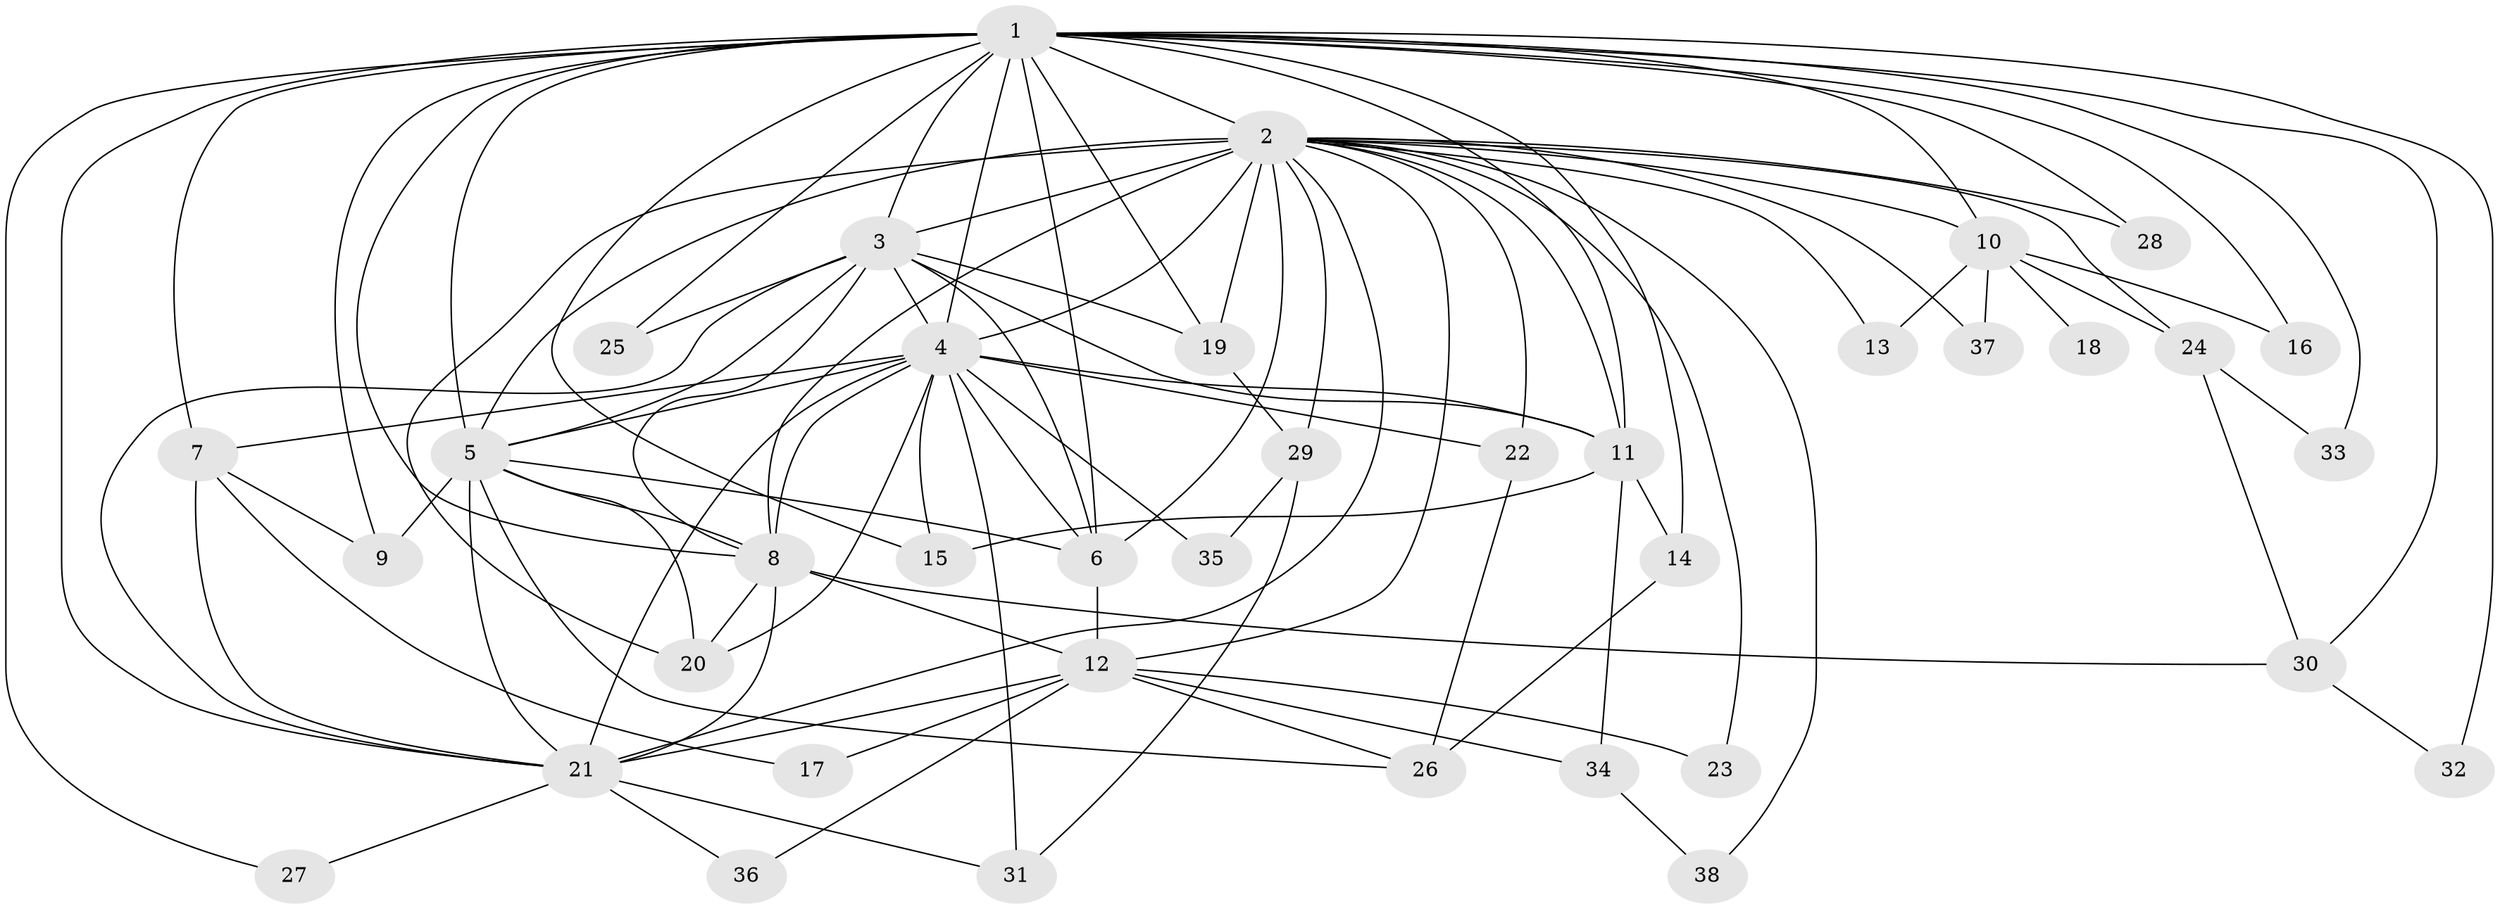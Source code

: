 // original degree distribution, {14: 0.02666666666666667, 26: 0.013333333333333334, 13: 0.013333333333333334, 19: 0.013333333333333334, 15: 0.013333333333333334, 30: 0.013333333333333334, 16: 0.013333333333333334, 20: 0.013333333333333334, 11: 0.013333333333333334, 5: 0.02666666666666667, 2: 0.5866666666666667, 8: 0.013333333333333334, 4: 0.08, 9: 0.013333333333333334, 3: 0.14666666666666667}
// Generated by graph-tools (version 1.1) at 2025/34/03/09/25 02:34:46]
// undirected, 38 vertices, 99 edges
graph export_dot {
graph [start="1"]
  node [color=gray90,style=filled];
  1;
  2;
  3;
  4;
  5;
  6;
  7;
  8;
  9;
  10;
  11;
  12;
  13;
  14;
  15;
  16;
  17;
  18;
  19;
  20;
  21;
  22;
  23;
  24;
  25;
  26;
  27;
  28;
  29;
  30;
  31;
  32;
  33;
  34;
  35;
  36;
  37;
  38;
  1 -- 2 [weight=2.0];
  1 -- 3 [weight=4.0];
  1 -- 4 [weight=4.0];
  1 -- 5 [weight=4.0];
  1 -- 6 [weight=3.0];
  1 -- 7 [weight=1.0];
  1 -- 8 [weight=1.0];
  1 -- 9 [weight=1.0];
  1 -- 10 [weight=1.0];
  1 -- 11 [weight=1.0];
  1 -- 14 [weight=1.0];
  1 -- 15 [weight=1.0];
  1 -- 16 [weight=7.0];
  1 -- 19 [weight=1.0];
  1 -- 21 [weight=1.0];
  1 -- 25 [weight=1.0];
  1 -- 27 [weight=1.0];
  1 -- 28 [weight=1.0];
  1 -- 30 [weight=1.0];
  1 -- 32 [weight=1.0];
  1 -- 33 [weight=1.0];
  2 -- 3 [weight=3.0];
  2 -- 4 [weight=2.0];
  2 -- 5 [weight=2.0];
  2 -- 6 [weight=1.0];
  2 -- 8 [weight=1.0];
  2 -- 10 [weight=1.0];
  2 -- 11 [weight=1.0];
  2 -- 12 [weight=1.0];
  2 -- 13 [weight=1.0];
  2 -- 19 [weight=1.0];
  2 -- 20 [weight=2.0];
  2 -- 21 [weight=1.0];
  2 -- 22 [weight=1.0];
  2 -- 23 [weight=1.0];
  2 -- 24 [weight=1.0];
  2 -- 28 [weight=1.0];
  2 -- 29 [weight=1.0];
  2 -- 37 [weight=1.0];
  2 -- 38 [weight=1.0];
  3 -- 4 [weight=4.0];
  3 -- 5 [weight=4.0];
  3 -- 6 [weight=2.0];
  3 -- 8 [weight=1.0];
  3 -- 11 [weight=1.0];
  3 -- 19 [weight=2.0];
  3 -- 21 [weight=1.0];
  3 -- 25 [weight=1.0];
  4 -- 5 [weight=4.0];
  4 -- 6 [weight=2.0];
  4 -- 7 [weight=1.0];
  4 -- 8 [weight=1.0];
  4 -- 11 [weight=1.0];
  4 -- 15 [weight=1.0];
  4 -- 20 [weight=1.0];
  4 -- 21 [weight=7.0];
  4 -- 22 [weight=1.0];
  4 -- 31 [weight=1.0];
  4 -- 35 [weight=1.0];
  5 -- 6 [weight=2.0];
  5 -- 8 [weight=10.0];
  5 -- 9 [weight=2.0];
  5 -- 20 [weight=1.0];
  5 -- 21 [weight=1.0];
  5 -- 26 [weight=1.0];
  6 -- 12 [weight=1.0];
  7 -- 9 [weight=1.0];
  7 -- 17 [weight=1.0];
  7 -- 21 [weight=1.0];
  8 -- 12 [weight=1.0];
  8 -- 20 [weight=1.0];
  8 -- 21 [weight=1.0];
  8 -- 30 [weight=1.0];
  10 -- 13 [weight=1.0];
  10 -- 16 [weight=1.0];
  10 -- 18 [weight=1.0];
  10 -- 24 [weight=1.0];
  10 -- 37 [weight=1.0];
  11 -- 14 [weight=1.0];
  11 -- 15 [weight=1.0];
  11 -- 34 [weight=1.0];
  12 -- 17 [weight=1.0];
  12 -- 21 [weight=1.0];
  12 -- 23 [weight=1.0];
  12 -- 26 [weight=1.0];
  12 -- 34 [weight=1.0];
  12 -- 36 [weight=1.0];
  14 -- 26 [weight=1.0];
  19 -- 29 [weight=1.0];
  21 -- 27 [weight=1.0];
  21 -- 31 [weight=1.0];
  21 -- 36 [weight=1.0];
  22 -- 26 [weight=1.0];
  24 -- 30 [weight=1.0];
  24 -- 33 [weight=1.0];
  29 -- 31 [weight=1.0];
  29 -- 35 [weight=1.0];
  30 -- 32 [weight=1.0];
  34 -- 38 [weight=1.0];
}
